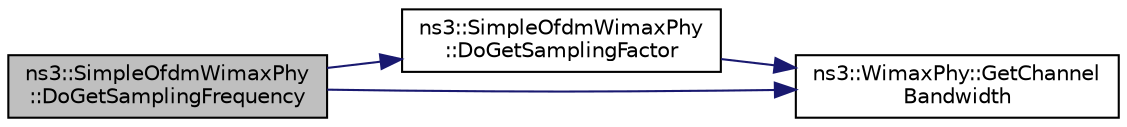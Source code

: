 digraph "ns3::SimpleOfdmWimaxPhy::DoGetSamplingFrequency"
{
  edge [fontname="Helvetica",fontsize="10",labelfontname="Helvetica",labelfontsize="10"];
  node [fontname="Helvetica",fontsize="10",shape=record];
  rankdir="LR";
  Node1 [label="ns3::SimpleOfdmWimaxPhy\l::DoGetSamplingFrequency",height=0.2,width=0.4,color="black", fillcolor="grey75", style="filled", fontcolor="black"];
  Node1 -> Node2 [color="midnightblue",fontsize="10",style="solid"];
  Node2 [label="ns3::SimpleOfdmWimaxPhy\l::DoGetSamplingFactor",height=0.2,width=0.4,color="black", fillcolor="white", style="filled",URL="$d5/dba/classns3_1_1SimpleOfdmWimaxPhy.html#a384b4873a7929c2b35647d04914451d9"];
  Node2 -> Node3 [color="midnightblue",fontsize="10",style="solid"];
  Node3 [label="ns3::WimaxPhy::GetChannel\lBandwidth",height=0.2,width=0.4,color="black", fillcolor="white", style="filled",URL="$dc/dc8/classns3_1_1WimaxPhy.html#a701650940d220ad625c30a08c06e85e5"];
  Node1 -> Node3 [color="midnightblue",fontsize="10",style="solid"];
}
